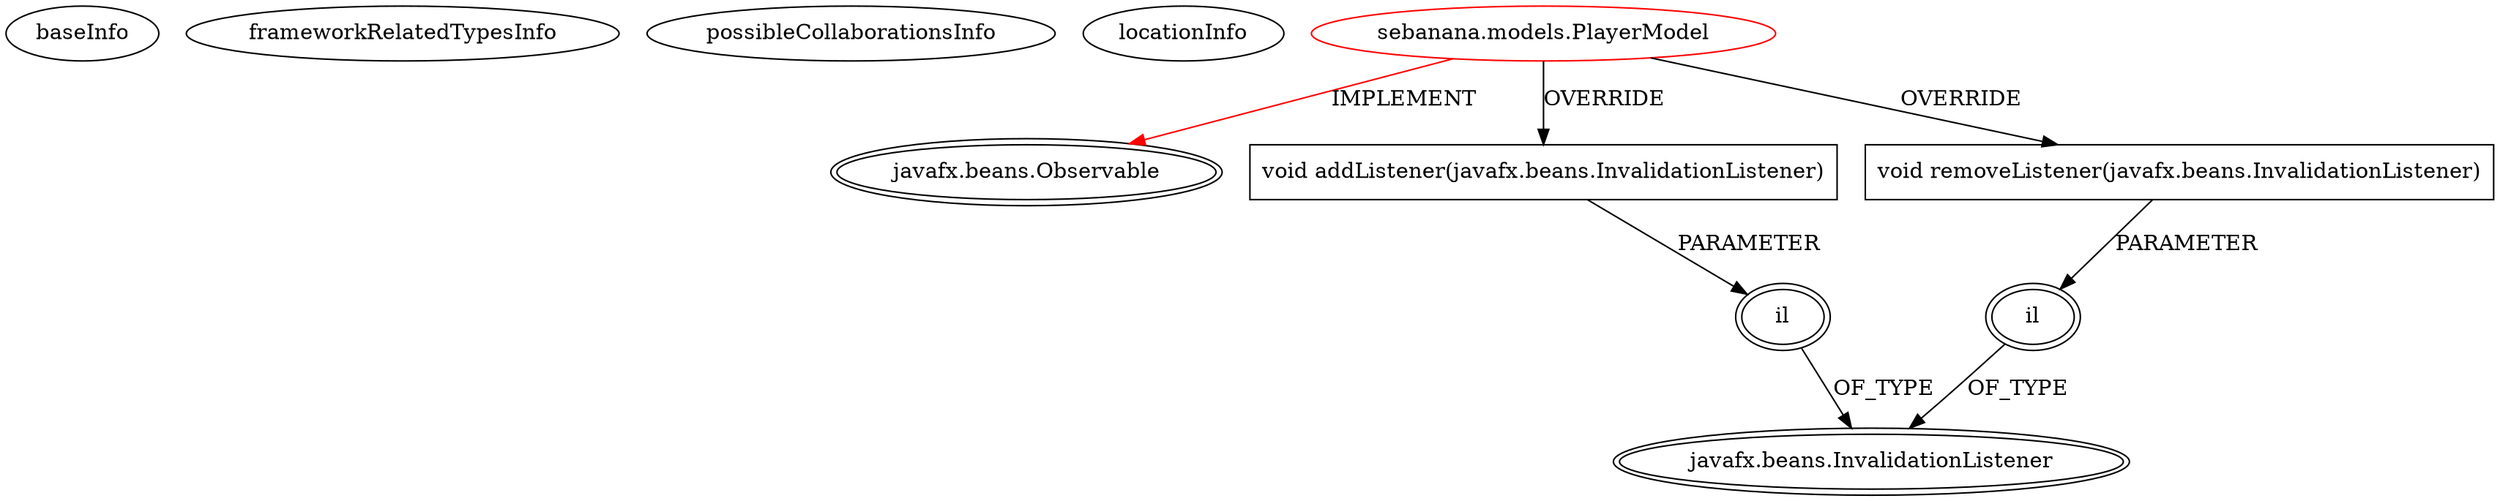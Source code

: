 digraph {
baseInfo[graphId=4114,category="extension_graph",isAnonymous=false,possibleRelation=false]
frameworkRelatedTypesInfo[0="javafx.beans.Observable"]
possibleCollaborationsInfo[]
locationInfo[projectName="sebbafer-Sebanana",filePath="/sebbafer-Sebanana/Sebanana-master/src/sebanana/models/PlayerModel.java",contextSignature="PlayerModel",graphId="4114"]
0[label="sebanana.models.PlayerModel",vertexType="ROOT_CLIENT_CLASS_DECLARATION",isFrameworkType=false,color=red]
1[label="javafx.beans.Observable",vertexType="FRAMEWORK_INTERFACE_TYPE",isFrameworkType=true,peripheries=2]
2[label="void addListener(javafx.beans.InvalidationListener)",vertexType="OVERRIDING_METHOD_DECLARATION",isFrameworkType=false,shape=box]
3[label="il",vertexType="PARAMETER_DECLARATION",isFrameworkType=true,peripheries=2]
4[label="javafx.beans.InvalidationListener",vertexType="FRAMEWORK_INTERFACE_TYPE",isFrameworkType=true,peripheries=2]
5[label="void removeListener(javafx.beans.InvalidationListener)",vertexType="OVERRIDING_METHOD_DECLARATION",isFrameworkType=false,shape=box]
6[label="il",vertexType="PARAMETER_DECLARATION",isFrameworkType=true,peripheries=2]
0->1[label="IMPLEMENT",color=red]
0->2[label="OVERRIDE"]
3->4[label="OF_TYPE"]
2->3[label="PARAMETER"]
0->5[label="OVERRIDE"]
6->4[label="OF_TYPE"]
5->6[label="PARAMETER"]
}
